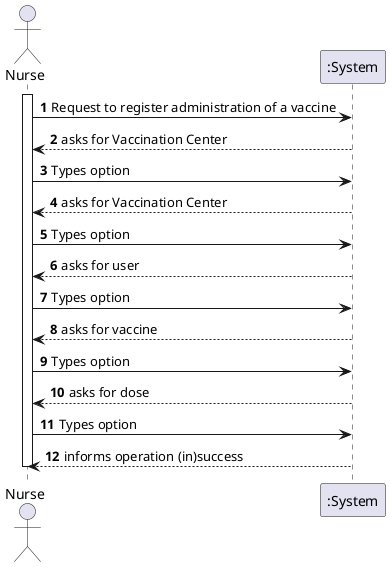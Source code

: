 @startuml
autonumber
actor "Nurse" as ADM

activate ADM
ADM -> ":System" : Request to register administration of a vaccine

":System" --> ADM : asks for Vaccination Center

ADM -> ":System": Types option


":System" --> ADM : asks for Vaccination Center

ADM -> ":System": Types option


":System" --> ADM : asks for user

ADM -> ":System": Types option


":System" --> ADM : asks for vaccine

ADM -> ":System": Types option


":System" --> ADM : asks for dose
ADM -> ":System": Types option

":System" --> ADM : informs operation (in)success
deactivate ":System"

deactivate ADM

@enduml